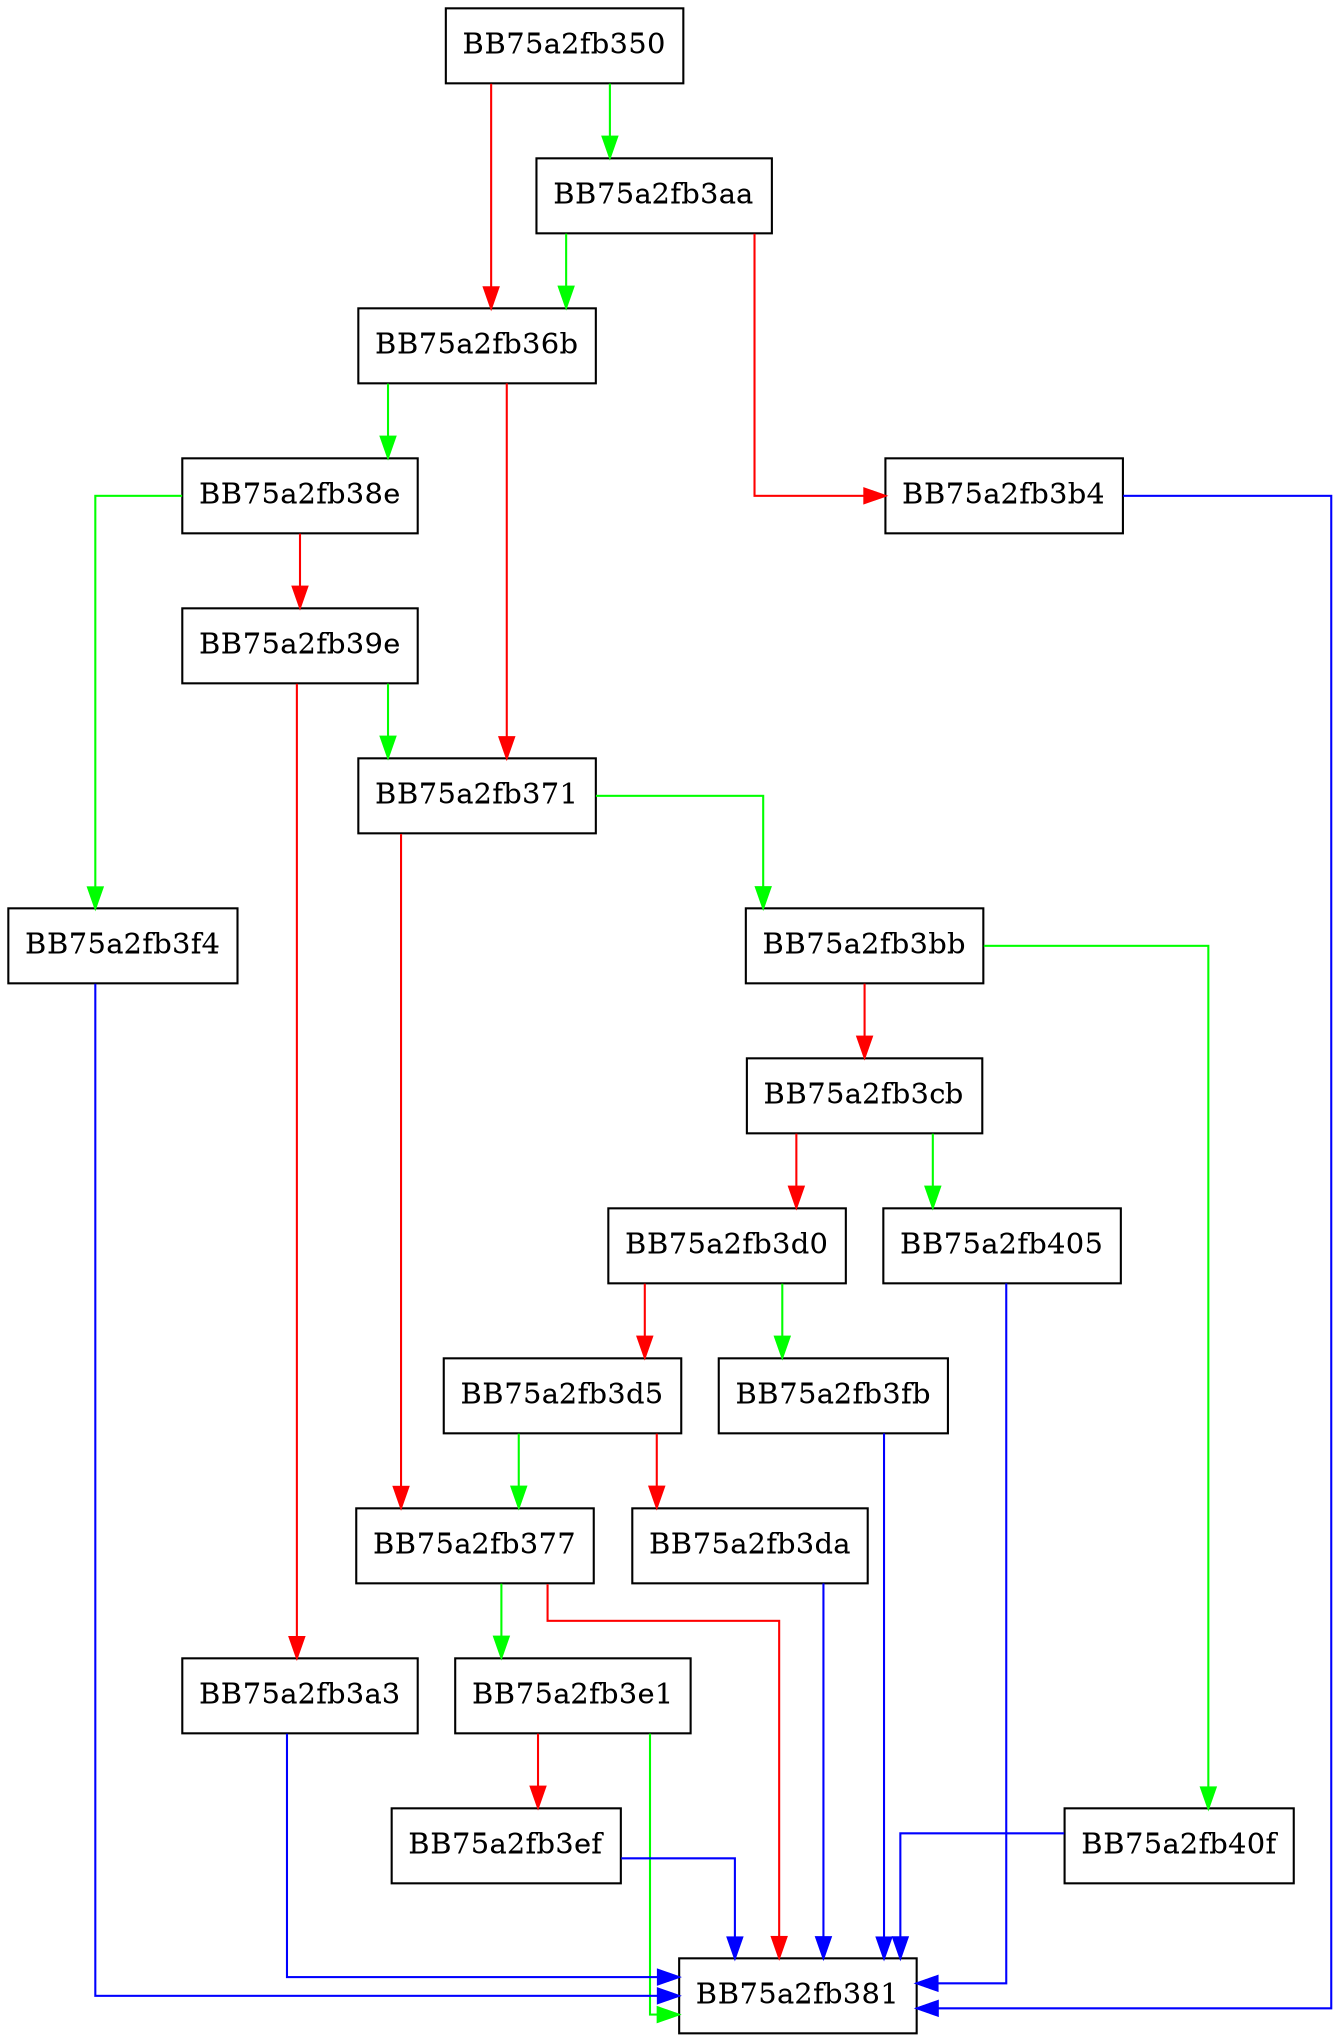 digraph VBA6toVBA5 {
  node [shape="box"];
  graph [splines=ortho];
  BB75a2fb350 -> BB75a2fb3aa [color="green"];
  BB75a2fb350 -> BB75a2fb36b [color="red"];
  BB75a2fb36b -> BB75a2fb38e [color="green"];
  BB75a2fb36b -> BB75a2fb371 [color="red"];
  BB75a2fb371 -> BB75a2fb3bb [color="green"];
  BB75a2fb371 -> BB75a2fb377 [color="red"];
  BB75a2fb377 -> BB75a2fb3e1 [color="green"];
  BB75a2fb377 -> BB75a2fb381 [color="red"];
  BB75a2fb38e -> BB75a2fb3f4 [color="green"];
  BB75a2fb38e -> BB75a2fb39e [color="red"];
  BB75a2fb39e -> BB75a2fb371 [color="green"];
  BB75a2fb39e -> BB75a2fb3a3 [color="red"];
  BB75a2fb3a3 -> BB75a2fb381 [color="blue"];
  BB75a2fb3aa -> BB75a2fb36b [color="green"];
  BB75a2fb3aa -> BB75a2fb3b4 [color="red"];
  BB75a2fb3b4 -> BB75a2fb381 [color="blue"];
  BB75a2fb3bb -> BB75a2fb40f [color="green"];
  BB75a2fb3bb -> BB75a2fb3cb [color="red"];
  BB75a2fb3cb -> BB75a2fb405 [color="green"];
  BB75a2fb3cb -> BB75a2fb3d0 [color="red"];
  BB75a2fb3d0 -> BB75a2fb3fb [color="green"];
  BB75a2fb3d0 -> BB75a2fb3d5 [color="red"];
  BB75a2fb3d5 -> BB75a2fb377 [color="green"];
  BB75a2fb3d5 -> BB75a2fb3da [color="red"];
  BB75a2fb3da -> BB75a2fb381 [color="blue"];
  BB75a2fb3e1 -> BB75a2fb381 [color="green"];
  BB75a2fb3e1 -> BB75a2fb3ef [color="red"];
  BB75a2fb3ef -> BB75a2fb381 [color="blue"];
  BB75a2fb3f4 -> BB75a2fb381 [color="blue"];
  BB75a2fb3fb -> BB75a2fb381 [color="blue"];
  BB75a2fb405 -> BB75a2fb381 [color="blue"];
  BB75a2fb40f -> BB75a2fb381 [color="blue"];
}